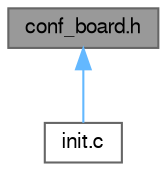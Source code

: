 digraph "conf_board.h"
{
 // LATEX_PDF_SIZE
  bgcolor="transparent";
  edge [fontname=FreeSans,fontsize=10,labelfontname=FreeSans,labelfontsize=10];
  node [fontname=FreeSans,fontsize=10,shape=box,height=0.2,width=0.4];
  Node1 [label="conf_board.h",height=0.2,width=0.4,color="gray40", fillcolor="grey60", style="filled", fontcolor="black",tooltip="SAME70 Xplained board configuration."];
  Node1 -> Node2 [dir="back",color="steelblue1",style="solid"];
  Node2 [label="init.c",height=0.2,width=0.4,color="grey40", fillcolor="white", style="filled",URL="$init_8c.html",tooltip="SAME70-XPLD board init."];
}
